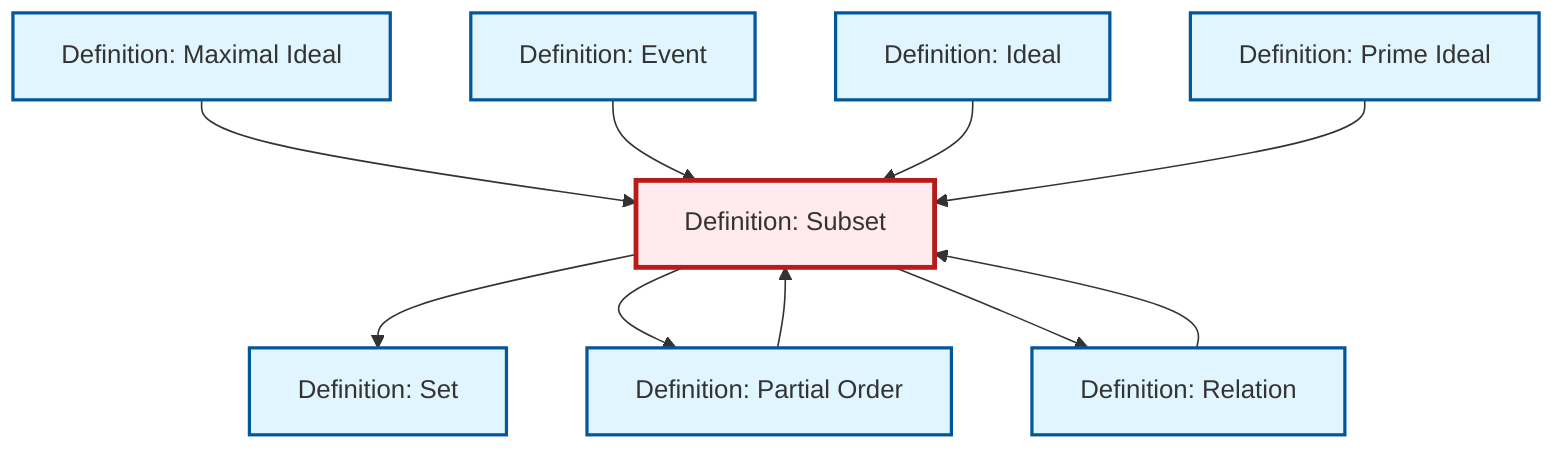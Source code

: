 graph TD
    classDef definition fill:#e1f5fe,stroke:#01579b,stroke-width:2px
    classDef theorem fill:#f3e5f5,stroke:#4a148c,stroke-width:2px
    classDef axiom fill:#fff3e0,stroke:#e65100,stroke-width:2px
    classDef example fill:#e8f5e9,stroke:#1b5e20,stroke-width:2px
    classDef current fill:#ffebee,stroke:#b71c1c,stroke-width:3px
    def-set["Definition: Set"]:::definition
    def-maximal-ideal["Definition: Maximal Ideal"]:::definition
    def-event["Definition: Event"]:::definition
    def-prime-ideal["Definition: Prime Ideal"]:::definition
    def-subset["Definition: Subset"]:::definition
    def-relation["Definition: Relation"]:::definition
    def-ideal["Definition: Ideal"]:::definition
    def-partial-order["Definition: Partial Order"]:::definition
    def-maximal-ideal --> def-subset
    def-subset --> def-set
    def-event --> def-subset
    def-ideal --> def-subset
    def-partial-order --> def-subset
    def-relation --> def-subset
    def-subset --> def-partial-order
    def-subset --> def-relation
    def-prime-ideal --> def-subset
    class def-subset current